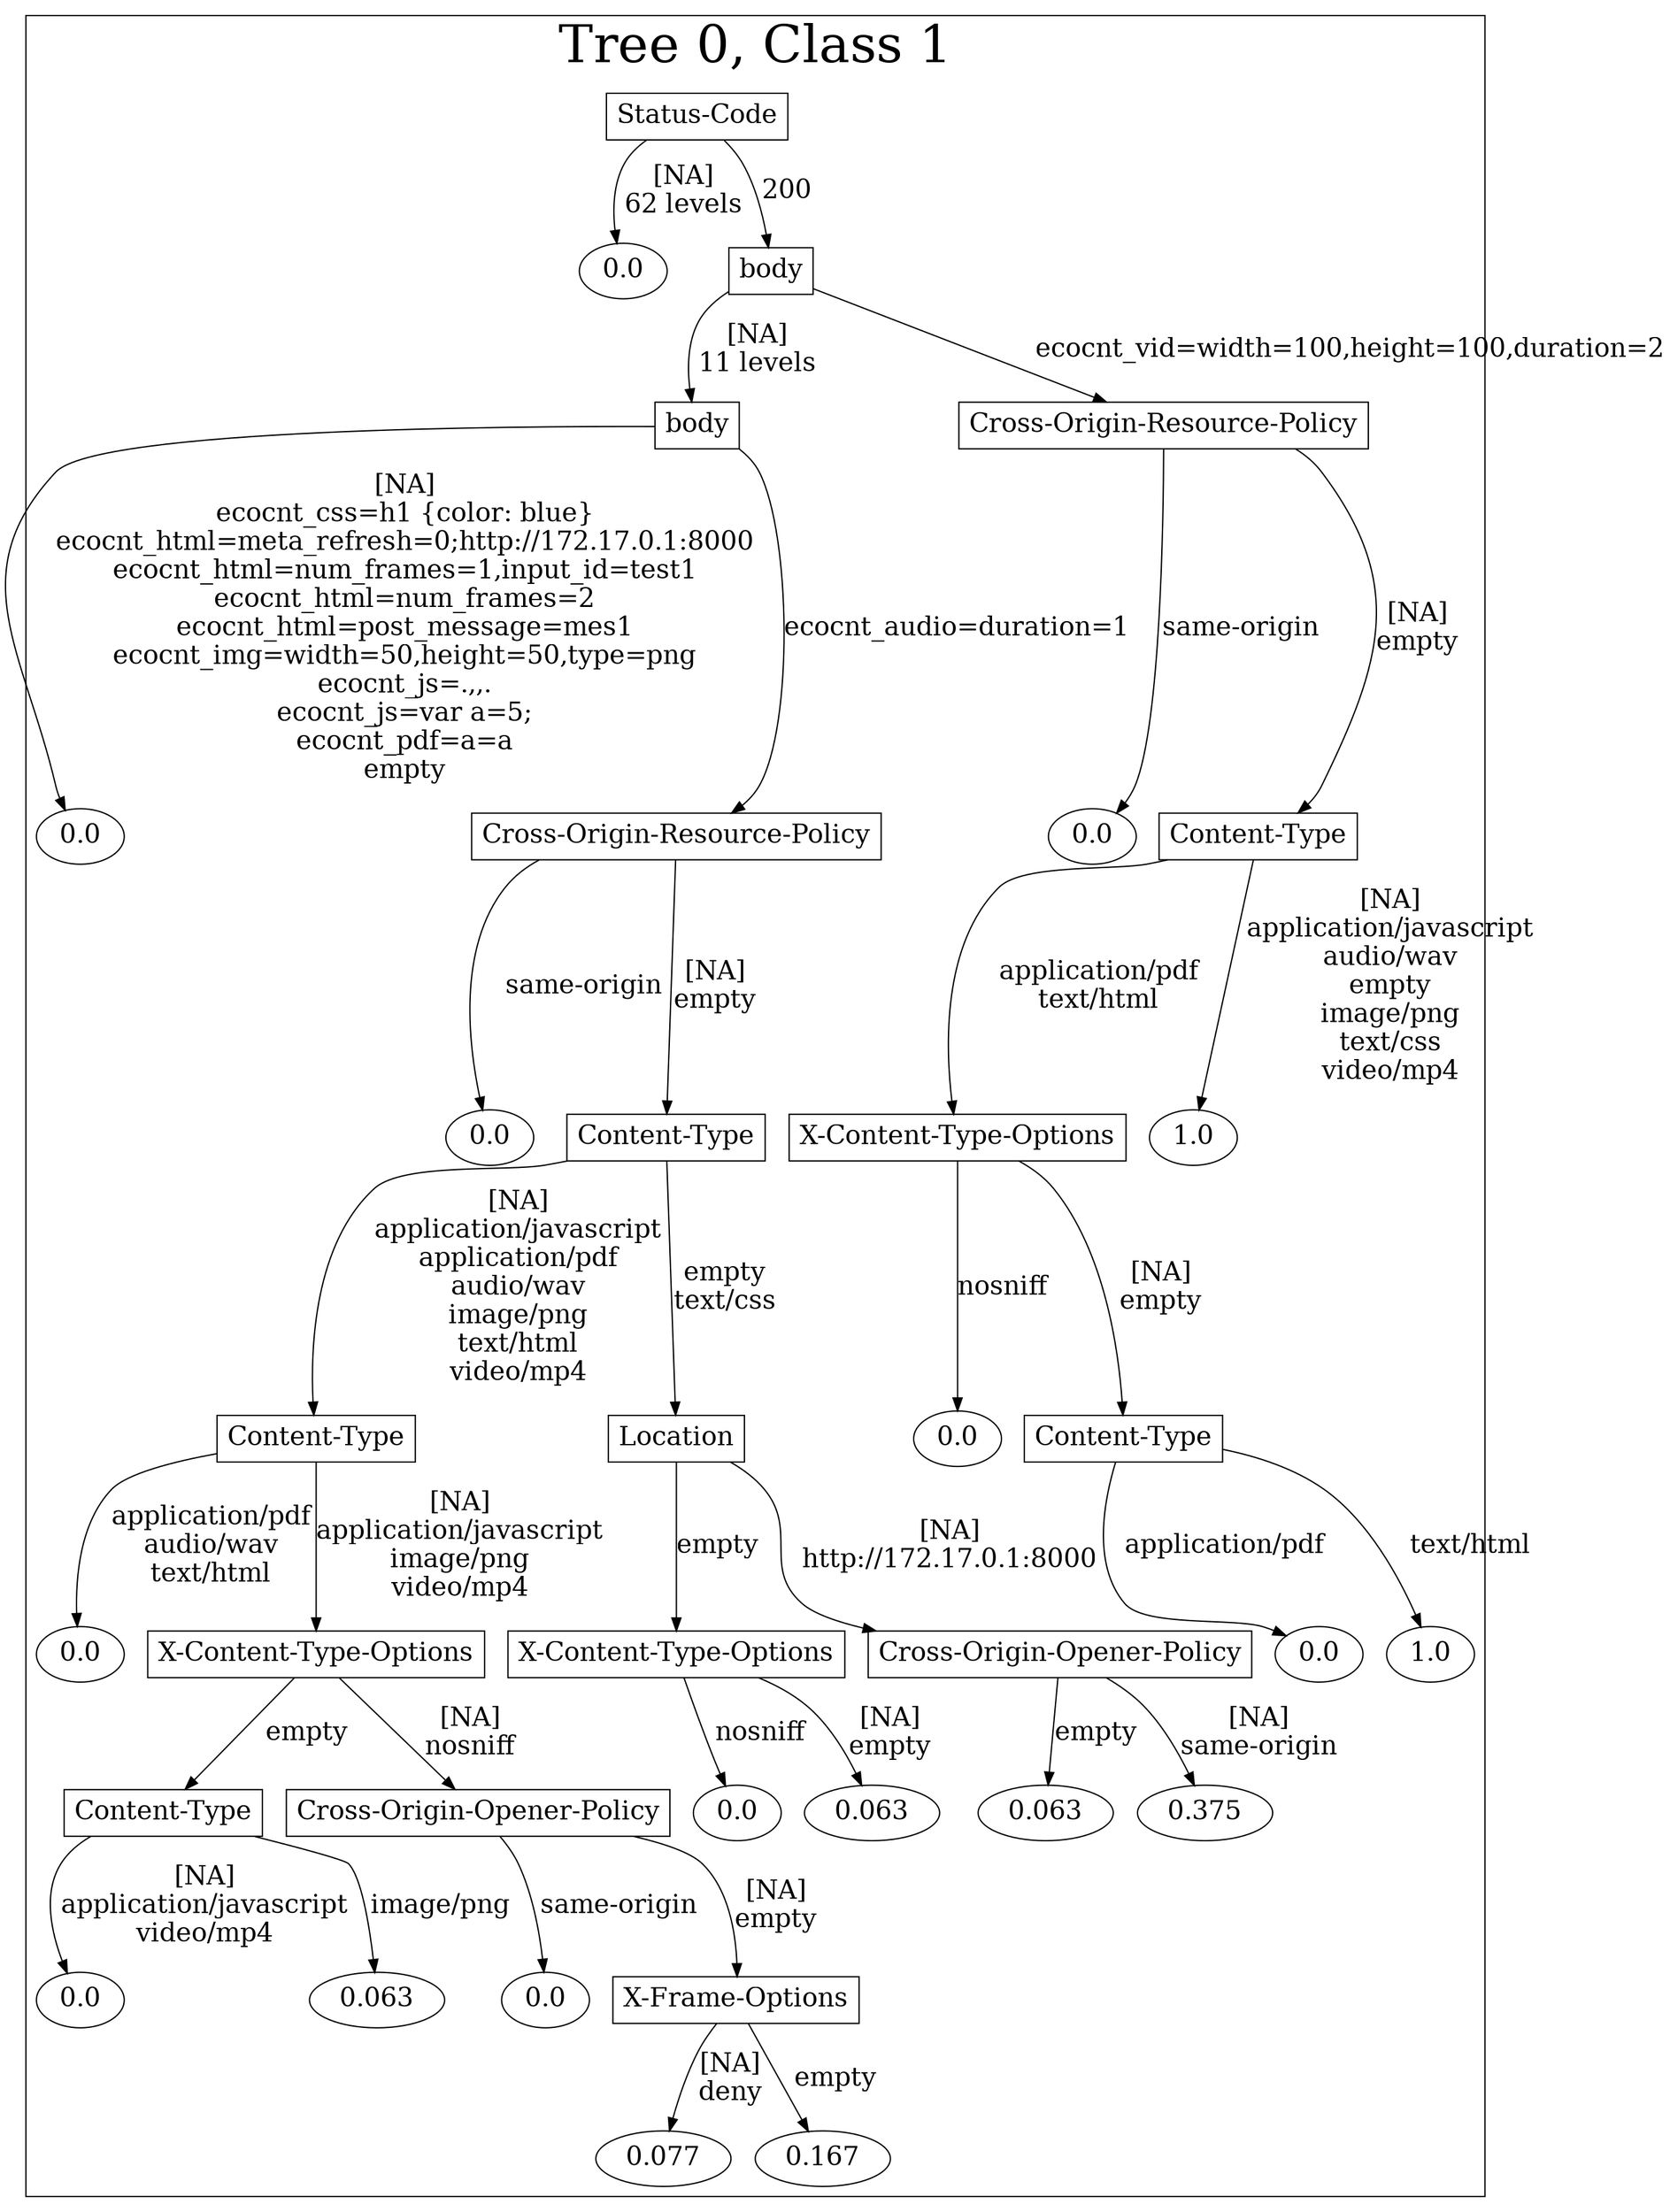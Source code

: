 /*
Generated by:
    http://https://github.com/h2oai/h2o-3/tree/master/h2o-genmodel/src/main/java/hex/genmodel/tools/PrintMojo.java
*/

/*
On a mac:

$ brew install graphviz
$ dot -Tpng file.gv -o file.png
$ open file.png
*/

digraph G {

subgraph cluster_0 {
/* Nodes */

/* Level 0 */
{
"SG_0_Node_0" [shape=box, fontsize=20, label="Status-Code"]
}

/* Level 1 */
{
"SG_0_Node_23" [fontsize=20, label="0.0"]
"SG_0_Node_1" [shape=box, fontsize=20, label="body"]
}

/* Level 2 */
{
"SG_0_Node_2" [shape=box, fontsize=20, label="body"]
"SG_0_Node_3" [shape=box, fontsize=20, label="Cross-Origin-Resource-Policy"]
}

/* Level 3 */
{
"SG_0_Node_24" [fontsize=20, label="0.0"]
"SG_0_Node_4" [shape=box, fontsize=20, label="Cross-Origin-Resource-Policy"]
"SG_0_Node_25" [fontsize=20, label="0.0"]
"SG_0_Node_5" [shape=box, fontsize=20, label="Content-Type"]
}

/* Level 4 */
{
"SG_0_Node_26" [fontsize=20, label="0.0"]
"SG_0_Node_6" [shape=box, fontsize=20, label="Content-Type"]
"SG_0_Node_7" [shape=box, fontsize=20, label="X-Content-Type-Options"]
"SG_0_Node_27" [fontsize=20, label="1.0"]
}

/* Level 5 */
{
"SG_0_Node_8" [shape=box, fontsize=20, label="Content-Type"]
"SG_0_Node_9" [shape=box, fontsize=20, label="Location"]
"SG_0_Node_28" [fontsize=20, label="0.0"]
"SG_0_Node_10" [shape=box, fontsize=20, label="Content-Type"]
}

/* Level 6 */
{
"SG_0_Node_29" [fontsize=20, label="0.0"]
"SG_0_Node_11" [shape=box, fontsize=20, label="X-Content-Type-Options"]
"SG_0_Node_12" [shape=box, fontsize=20, label="X-Content-Type-Options"]
"SG_0_Node_13" [shape=box, fontsize=20, label="Cross-Origin-Opener-Policy"]
"SG_0_Node_30" [fontsize=20, label="0.0"]
"SG_0_Node_31" [fontsize=20, label="1.0"]
}

/* Level 7 */
{
"SG_0_Node_14" [shape=box, fontsize=20, label="Content-Type"]
"SG_0_Node_15" [shape=box, fontsize=20, label="Cross-Origin-Opener-Policy"]
"SG_0_Node_32" [fontsize=20, label="0.0"]
"SG_0_Node_33" [fontsize=20, label="0.063"]
"SG_0_Node_34" [fontsize=20, label="0.063"]
"SG_0_Node_35" [fontsize=20, label="0.375"]
}

/* Level 8 */
{
"SG_0_Node_36" [fontsize=20, label="0.0"]
"SG_0_Node_37" [fontsize=20, label="0.063"]
"SG_0_Node_38" [fontsize=20, label="0.0"]
"SG_0_Node_20" [shape=box, fontsize=20, label="X-Frame-Options"]
}

/* Level 9 */
{
"SG_0_Node_39" [fontsize=20, label="0.077"]
"SG_0_Node_40" [fontsize=20, label="0.167"]
}

/* Edges */
"SG_0_Node_0" -> "SG_0_Node_23" [fontsize=20, label="[NA]
62 levels
"]
"SG_0_Node_0" -> "SG_0_Node_1" [fontsize=20, label="200
"]
"SG_0_Node_1" -> "SG_0_Node_2" [fontsize=20, label="[NA]
11 levels
"]
"SG_0_Node_1" -> "SG_0_Node_3" [fontsize=20, label="ecocnt_vid=width=100,height=100,duration=2
"]
"SG_0_Node_3" -> "SG_0_Node_25" [fontsize=20, label="same-origin
"]
"SG_0_Node_3" -> "SG_0_Node_5" [fontsize=20, label="[NA]
empty
"]
"SG_0_Node_5" -> "SG_0_Node_7" [fontsize=20, label="application/pdf
text/html
"]
"SG_0_Node_5" -> "SG_0_Node_27" [fontsize=20, label="[NA]
application/javascript
audio/wav
empty
image/png
text/css
video/mp4
"]
"SG_0_Node_7" -> "SG_0_Node_28" [fontsize=20, label="nosniff
"]
"SG_0_Node_7" -> "SG_0_Node_10" [fontsize=20, label="[NA]
empty
"]
"SG_0_Node_10" -> "SG_0_Node_30" [fontsize=20, label="application/pdf
"]
"SG_0_Node_10" -> "SG_0_Node_31" [fontsize=20, label="text/html
"]
"SG_0_Node_2" -> "SG_0_Node_24" [fontsize=20, label="[NA]
ecocnt_css=h1 {color: blue}
ecocnt_html=meta_refresh=0;http://172.17.0.1:8000
ecocnt_html=num_frames=1,input_id=test1
ecocnt_html=num_frames=2
ecocnt_html=post_message=mes1
ecocnt_img=width=50,height=50,type=png
ecocnt_js=.,,.
ecocnt_js=var a=5;
ecocnt_pdf=a=a
empty
"]
"SG_0_Node_2" -> "SG_0_Node_4" [fontsize=20, label="ecocnt_audio=duration=1
"]
"SG_0_Node_4" -> "SG_0_Node_26" [fontsize=20, label="same-origin
"]
"SG_0_Node_4" -> "SG_0_Node_6" [fontsize=20, label="[NA]
empty
"]
"SG_0_Node_6" -> "SG_0_Node_8" [fontsize=20, label="[NA]
application/javascript
application/pdf
audio/wav
image/png
text/html
video/mp4
"]
"SG_0_Node_6" -> "SG_0_Node_9" [fontsize=20, label="empty
text/css
"]
"SG_0_Node_9" -> "SG_0_Node_12" [fontsize=20, label="empty
"]
"SG_0_Node_9" -> "SG_0_Node_13" [fontsize=20, label="[NA]
http://172.17.0.1:8000
"]
"SG_0_Node_13" -> "SG_0_Node_34" [fontsize=20, label="empty
"]
"SG_0_Node_13" -> "SG_0_Node_35" [fontsize=20, label="[NA]
same-origin
"]
"SG_0_Node_12" -> "SG_0_Node_32" [fontsize=20, label="nosniff
"]
"SG_0_Node_12" -> "SG_0_Node_33" [fontsize=20, label="[NA]
empty
"]
"SG_0_Node_8" -> "SG_0_Node_29" [fontsize=20, label="application/pdf
audio/wav
text/html
"]
"SG_0_Node_8" -> "SG_0_Node_11" [fontsize=20, label="[NA]
application/javascript
image/png
video/mp4
"]
"SG_0_Node_11" -> "SG_0_Node_14" [fontsize=20, label="empty
"]
"SG_0_Node_11" -> "SG_0_Node_15" [fontsize=20, label="[NA]
nosniff
"]
"SG_0_Node_15" -> "SG_0_Node_38" [fontsize=20, label="same-origin
"]
"SG_0_Node_15" -> "SG_0_Node_20" [fontsize=20, label="[NA]
empty
"]
"SG_0_Node_20" -> "SG_0_Node_39" [fontsize=20, label="[NA]
deny
"]
"SG_0_Node_20" -> "SG_0_Node_40" [fontsize=20, label="empty
"]
"SG_0_Node_14" -> "SG_0_Node_36" [fontsize=20, label="[NA]
application/javascript
video/mp4
"]
"SG_0_Node_14" -> "SG_0_Node_37" [fontsize=20, label="image/png
"]

fontsize=40
label="Tree 0, Class 1"
}

}

